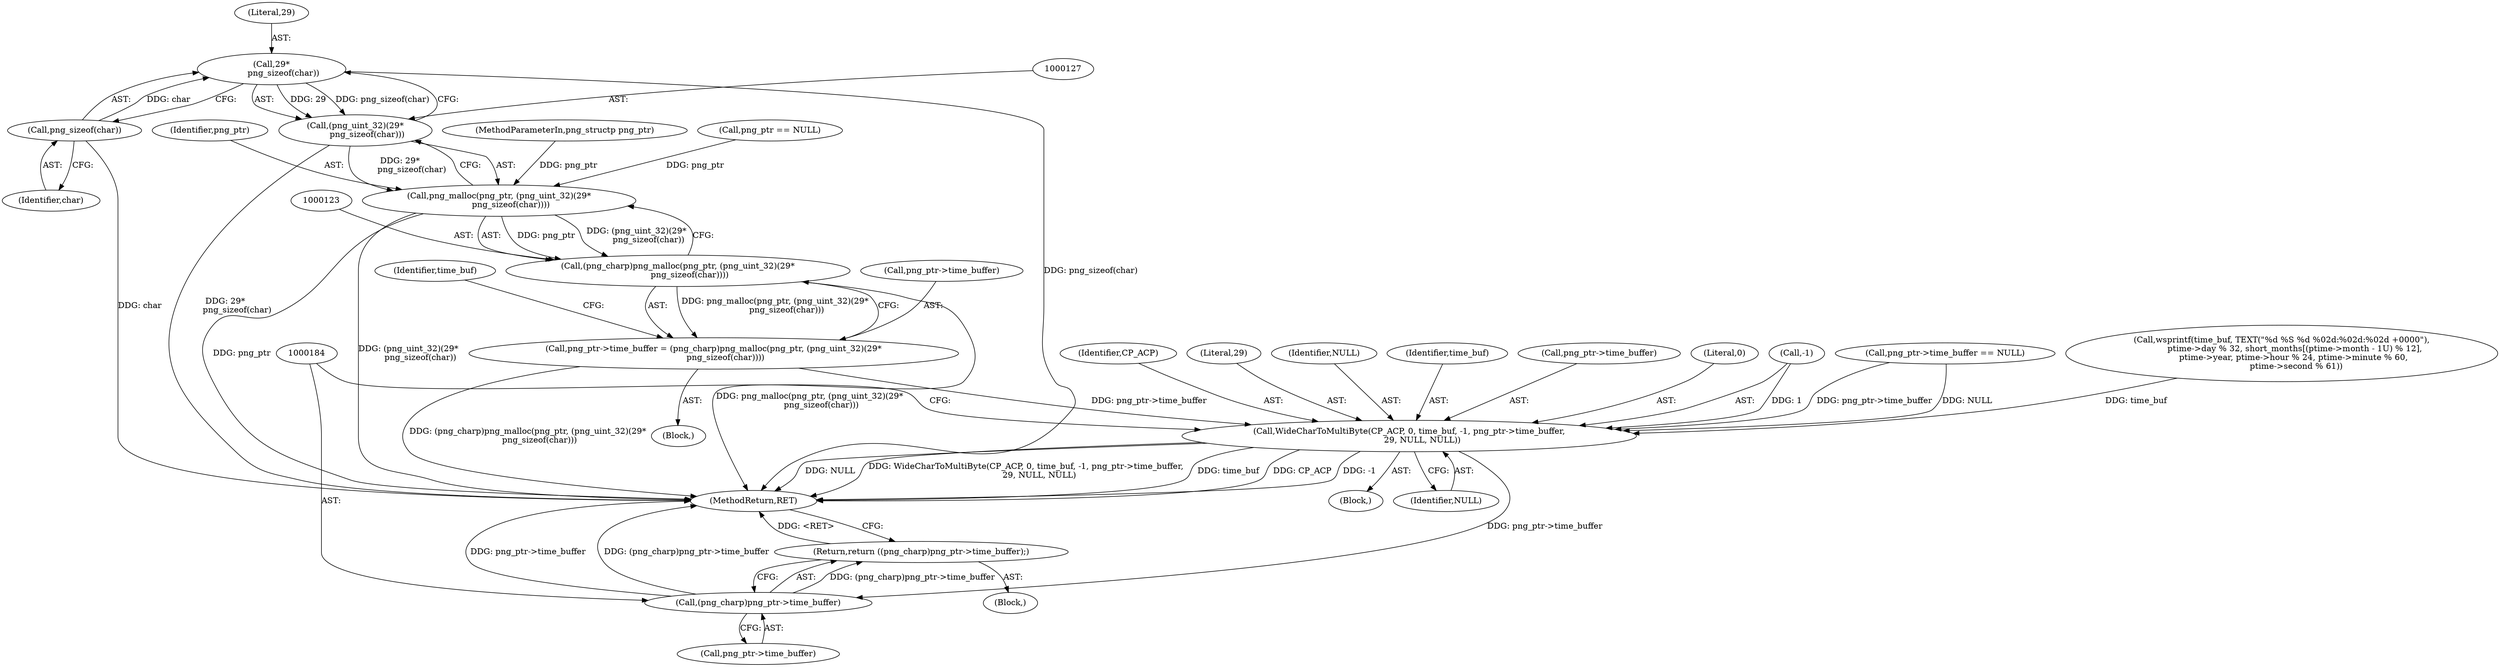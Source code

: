 digraph "0_Chrome_7f3d85b096f66870a15b37c2f40b219b2e292693@API" {
"1000128" [label="(Call,29*\n         png_sizeof(char))"];
"1000130" [label="(Call,png_sizeof(char))"];
"1000126" [label="(Call,(png_uint_32)(29*\n         png_sizeof(char)))"];
"1000124" [label="(Call,png_malloc(png_ptr, (png_uint_32)(29*\n         png_sizeof(char))))"];
"1000122" [label="(Call,(png_charp)png_malloc(png_ptr, (png_uint_32)(29*\n         png_sizeof(char))))"];
"1000118" [label="(Call,png_ptr->time_buffer = (png_charp)png_malloc(png_ptr, (png_uint_32)(29*\n         png_sizeof(char))))"];
"1000170" [label="(Call,WideCharToMultiByte(CP_ACP, 0, time_buf, -1, png_ptr->time_buffer,\n          29, NULL, NULL))"];
"1000183" [label="(Call,(png_charp)png_ptr->time_buffer)"];
"1000182" [label="(Return,return ((png_charp)png_ptr->time_buffer);)"];
"1000101" [label="(MethodParameterIn,png_structp png_ptr)"];
"1000180" [label="(Identifier,NULL)"];
"1000117" [label="(Block,)"];
"1000119" [label="(Call,png_ptr->time_buffer)"];
"1000183" [label="(Call,(png_charp)png_ptr->time_buffer)"];
"1000103" [label="(Block,)"];
"1000118" [label="(Call,png_ptr->time_buffer = (png_charp)png_malloc(png_ptr, (png_uint_32)(29*\n         png_sizeof(char))))"];
"1000173" [label="(Identifier,time_buf)"];
"1000170" [label="(Call,WideCharToMultiByte(CP_ACP, 0, time_buf, -1, png_ptr->time_buffer,\n          29, NULL, NULL))"];
"1000129" [label="(Literal,29)"];
"1000135" [label="(Identifier,time_buf)"];
"1000176" [label="(Call,png_ptr->time_buffer)"];
"1000172" [label="(Literal,0)"];
"1000174" [label="(Call,-1)"];
"1000106" [label="(Call,png_ptr == NULL)"];
"1000112" [label="(Call,png_ptr->time_buffer == NULL)"];
"1000131" [label="(Identifier,char)"];
"1000185" [label="(Call,png_ptr->time_buffer)"];
"1000134" [label="(Call,wsprintf(time_buf, TEXT(\"%d %S %d %02d:%02d:%02d +0000\"),\n          ptime->day % 32, short_months[(ptime->month - 1U) % 12],\n         ptime->year, ptime->hour % 24, ptime->minute % 60,\n           ptime->second % 61))"];
"1000122" [label="(Call,(png_charp)png_malloc(png_ptr, (png_uint_32)(29*\n         png_sizeof(char))))"];
"1000128" [label="(Call,29*\n         png_sizeof(char))"];
"1000126" [label="(Call,(png_uint_32)(29*\n         png_sizeof(char)))"];
"1000132" [label="(Block,)"];
"1000125" [label="(Identifier,png_ptr)"];
"1000171" [label="(Identifier,CP_ACP)"];
"1000188" [label="(MethodReturn,RET)"];
"1000130" [label="(Call,png_sizeof(char))"];
"1000181" [label="(Identifier,NULL)"];
"1000182" [label="(Return,return ((png_charp)png_ptr->time_buffer);)"];
"1000179" [label="(Literal,29)"];
"1000124" [label="(Call,png_malloc(png_ptr, (png_uint_32)(29*\n         png_sizeof(char))))"];
"1000128" -> "1000126"  [label="AST: "];
"1000128" -> "1000130"  [label="CFG: "];
"1000129" -> "1000128"  [label="AST: "];
"1000130" -> "1000128"  [label="AST: "];
"1000126" -> "1000128"  [label="CFG: "];
"1000128" -> "1000188"  [label="DDG: png_sizeof(char)"];
"1000128" -> "1000126"  [label="DDG: 29"];
"1000128" -> "1000126"  [label="DDG: png_sizeof(char)"];
"1000130" -> "1000128"  [label="DDG: char"];
"1000130" -> "1000131"  [label="CFG: "];
"1000131" -> "1000130"  [label="AST: "];
"1000130" -> "1000188"  [label="DDG: char"];
"1000126" -> "1000124"  [label="AST: "];
"1000127" -> "1000126"  [label="AST: "];
"1000124" -> "1000126"  [label="CFG: "];
"1000126" -> "1000188"  [label="DDG: 29*\n         png_sizeof(char)"];
"1000126" -> "1000124"  [label="DDG: 29*\n         png_sizeof(char)"];
"1000124" -> "1000122"  [label="AST: "];
"1000125" -> "1000124"  [label="AST: "];
"1000122" -> "1000124"  [label="CFG: "];
"1000124" -> "1000188"  [label="DDG: png_ptr"];
"1000124" -> "1000188"  [label="DDG: (png_uint_32)(29*\n         png_sizeof(char))"];
"1000124" -> "1000122"  [label="DDG: png_ptr"];
"1000124" -> "1000122"  [label="DDG: (png_uint_32)(29*\n         png_sizeof(char))"];
"1000106" -> "1000124"  [label="DDG: png_ptr"];
"1000101" -> "1000124"  [label="DDG: png_ptr"];
"1000122" -> "1000118"  [label="AST: "];
"1000123" -> "1000122"  [label="AST: "];
"1000118" -> "1000122"  [label="CFG: "];
"1000122" -> "1000188"  [label="DDG: png_malloc(png_ptr, (png_uint_32)(29*\n         png_sizeof(char)))"];
"1000122" -> "1000118"  [label="DDG: png_malloc(png_ptr, (png_uint_32)(29*\n         png_sizeof(char)))"];
"1000118" -> "1000117"  [label="AST: "];
"1000119" -> "1000118"  [label="AST: "];
"1000135" -> "1000118"  [label="CFG: "];
"1000118" -> "1000188"  [label="DDG: (png_charp)png_malloc(png_ptr, (png_uint_32)(29*\n         png_sizeof(char)))"];
"1000118" -> "1000170"  [label="DDG: png_ptr->time_buffer"];
"1000170" -> "1000132"  [label="AST: "];
"1000170" -> "1000181"  [label="CFG: "];
"1000171" -> "1000170"  [label="AST: "];
"1000172" -> "1000170"  [label="AST: "];
"1000173" -> "1000170"  [label="AST: "];
"1000174" -> "1000170"  [label="AST: "];
"1000176" -> "1000170"  [label="AST: "];
"1000179" -> "1000170"  [label="AST: "];
"1000180" -> "1000170"  [label="AST: "];
"1000181" -> "1000170"  [label="AST: "];
"1000184" -> "1000170"  [label="CFG: "];
"1000170" -> "1000188"  [label="DDG: NULL"];
"1000170" -> "1000188"  [label="DDG: WideCharToMultiByte(CP_ACP, 0, time_buf, -1, png_ptr->time_buffer,\n          29, NULL, NULL)"];
"1000170" -> "1000188"  [label="DDG: time_buf"];
"1000170" -> "1000188"  [label="DDG: CP_ACP"];
"1000170" -> "1000188"  [label="DDG: -1"];
"1000134" -> "1000170"  [label="DDG: time_buf"];
"1000174" -> "1000170"  [label="DDG: 1"];
"1000112" -> "1000170"  [label="DDG: png_ptr->time_buffer"];
"1000112" -> "1000170"  [label="DDG: NULL"];
"1000170" -> "1000183"  [label="DDG: png_ptr->time_buffer"];
"1000183" -> "1000182"  [label="AST: "];
"1000183" -> "1000185"  [label="CFG: "];
"1000184" -> "1000183"  [label="AST: "];
"1000185" -> "1000183"  [label="AST: "];
"1000182" -> "1000183"  [label="CFG: "];
"1000183" -> "1000188"  [label="DDG: png_ptr->time_buffer"];
"1000183" -> "1000188"  [label="DDG: (png_charp)png_ptr->time_buffer"];
"1000183" -> "1000182"  [label="DDG: (png_charp)png_ptr->time_buffer"];
"1000182" -> "1000103"  [label="AST: "];
"1000188" -> "1000182"  [label="CFG: "];
"1000182" -> "1000188"  [label="DDG: <RET>"];
}
